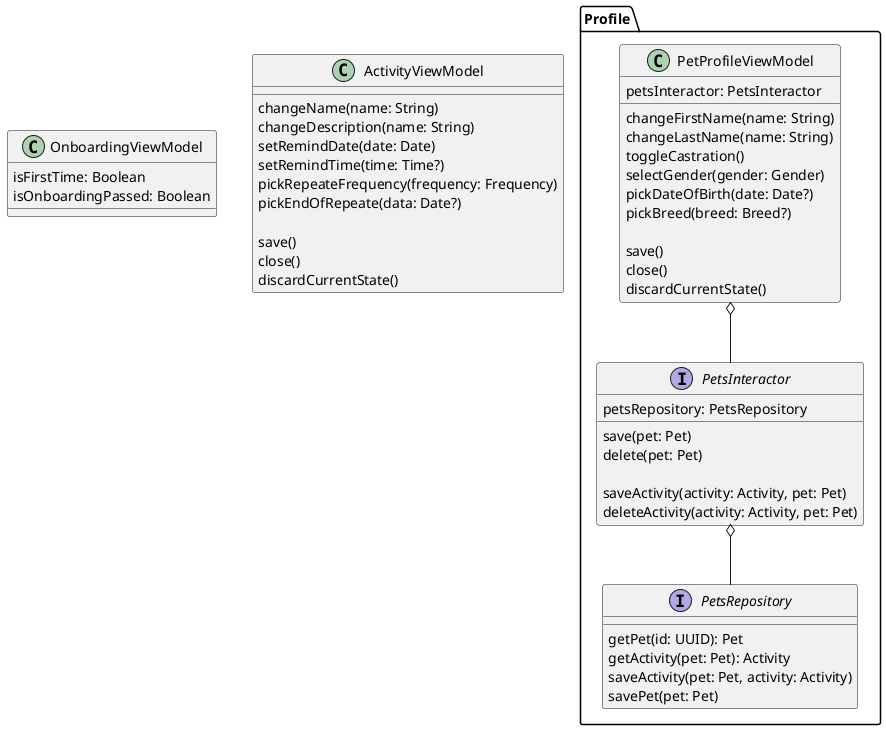 @startuml

class OnboardingViewModel {
    isFirstTime: Boolean
    isOnboardingPassed: Boolean
}

class ActivityViewModel {
    changeName(name: String)
    changeDescription(name: String)
    setRemindDate(date: Date)
    setRemindTime(time: Time?)
    pickRepeateFrequency(frequency: Frequency)
    pickEndOfRepeate(data: Date?)

    save()
    close()
    discardCurrentState()
}

package Profile {

    interface PetsRepository {
        getPet(id: UUID): Pet
        getActivity(pet: Pet): Activity
        saveActivity(pet: Pet, activity: Activity)
        savePet(pet: Pet)
    }

    interface PetsInteractor {
        petsRepository: PetsRepository

        save(pet: Pet)
        delete(pet: Pet)

        saveActivity(activity: Activity, pet: Pet)
        deleteActivity(activity: Activity, pet: Pet)
    }

    class PetProfileViewModel {
        petsInteractor: PetsInteractor

        changeFirstName(name: String)
        changeLastName(name: String)
        toggleCastration()
        selectGender(gender: Gender)
        pickDateOfBirth(date: Date?)
        pickBreed(breed: Breed?)

        save()
        close()
        discardCurrentState()
    }

    PetProfileViewModel o-- PetsInteractor
    PetsInteractor o-- PetsRepository
}

@enduml
